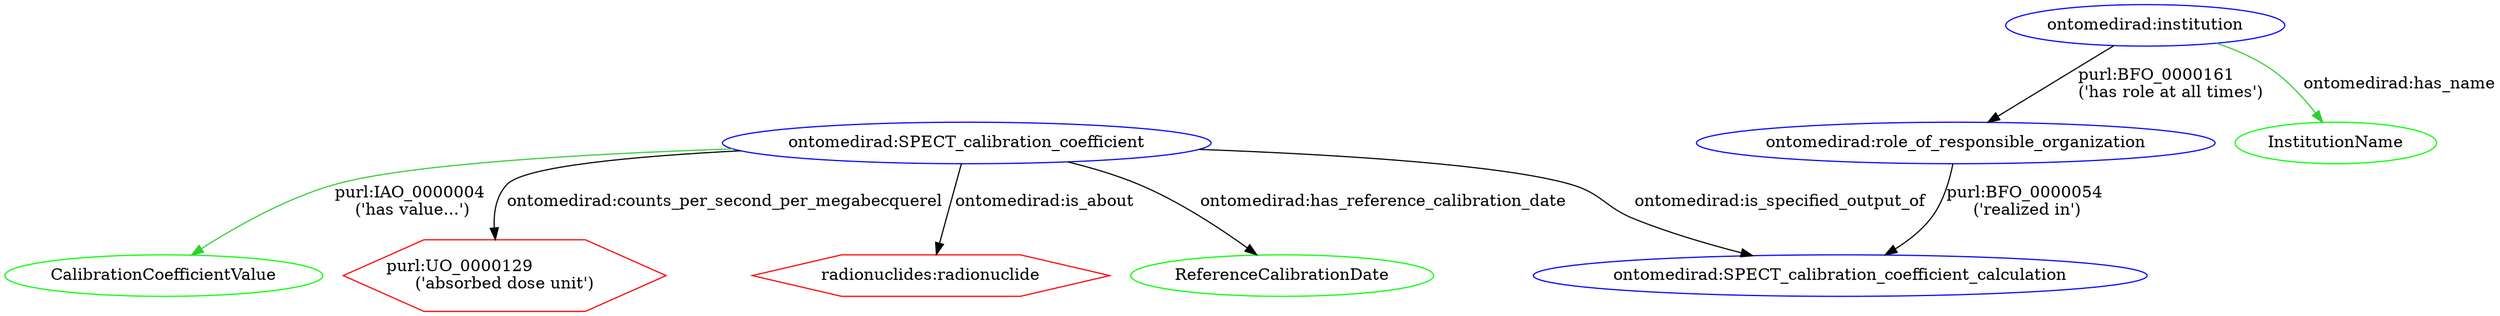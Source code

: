 digraph G {

// DEFINITION of NODES

	CalibrationCoefficient [label="ontomedirad:SPECT_calibration_coefficient"] [color = "blue"];
	CalibrationCoefficientCalculation [label="ontomedirad:SPECT_calibration_coefficient_calculation"] [color = "blue"];
	RoleOfRespInstitution [label="ontomedirad:role_of_responsible_organization"] [color = "blue"];
	Institution [label="ontomedirad:institution"] [color = "blue"];
	InstitutionName  [color = "green"];
	CalibrationCoefficientValue [color = "green"];
	CalibrationCoefficientUnit [label="purl:UO_0000129 \l('absorbed dose unit')"][color = "red"][shape = hexagon];
	Radionuclide [label="radionuclides:radionuclide"] [color = "red"][shape = hexagon];
	ReferenceCalibrationDate [color = "green"];

// DEFINITION of EDGES

	CalibrationCoefficient -> CalibrationCoefficientCalculation [label="ontomedirad:is_specified_output_of"];
	RoleOfRespInstitution -> CalibrationCoefficientCalculation [label="purl:BFO_0000054 \l('realized in')"]; 
	Institution -> RoleOfRespInstitution [label="purl:BFO_0000161 \l('has role at all times')"]; 
	Institution -> InstitutionName  [label="ontomedirad:has_name"] [color="limegreen"];
	CalibrationCoefficient -> CalibrationCoefficientValue [label="purl:IAO_0000004 \l('has value...')"] [color="limegreen"];
	CalibrationCoefficient -> CalibrationCoefficientUnit [label="ontomedirad:counts_per_second_per_megabecquerel"];
	CalibrationCoefficient -> Radionuclide [label="ontomedirad:is_about"];
	CalibrationCoefficient -> ReferenceCalibrationDate [label="ontomedirad:has_reference_calibration_date"];


}
